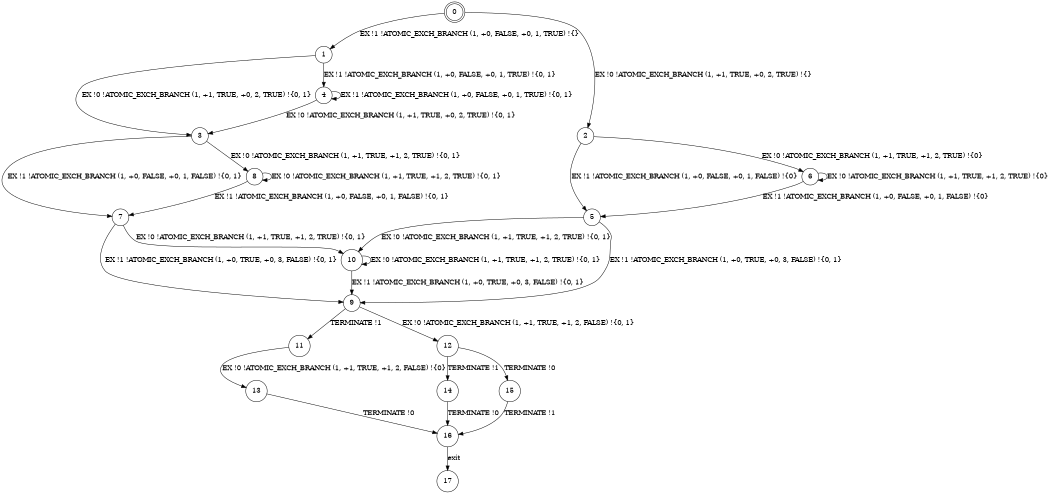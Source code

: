 digraph BCG {
size = "7, 10.5";
center = TRUE;
node [shape = circle];
0 [peripheries = 2];
0 -> 1 [label = "EX !1 !ATOMIC_EXCH_BRANCH (1, +0, FALSE, +0, 1, TRUE) !{}"];
0 -> 2 [label = "EX !0 !ATOMIC_EXCH_BRANCH (1, +1, TRUE, +0, 2, TRUE) !{}"];
1 -> 3 [label = "EX !0 !ATOMIC_EXCH_BRANCH (1, +1, TRUE, +0, 2, TRUE) !{0, 1}"];
1 -> 4 [label = "EX !1 !ATOMIC_EXCH_BRANCH (1, +0, FALSE, +0, 1, TRUE) !{0, 1}"];
2 -> 5 [label = "EX !1 !ATOMIC_EXCH_BRANCH (1, +0, FALSE, +0, 1, FALSE) !{0}"];
2 -> 6 [label = "EX !0 !ATOMIC_EXCH_BRANCH (1, +1, TRUE, +1, 2, TRUE) !{0}"];
3 -> 7 [label = "EX !1 !ATOMIC_EXCH_BRANCH (1, +0, FALSE, +0, 1, FALSE) !{0, 1}"];
3 -> 8 [label = "EX !0 !ATOMIC_EXCH_BRANCH (1, +1, TRUE, +1, 2, TRUE) !{0, 1}"];
4 -> 3 [label = "EX !0 !ATOMIC_EXCH_BRANCH (1, +1, TRUE, +0, 2, TRUE) !{0, 1}"];
4 -> 4 [label = "EX !1 !ATOMIC_EXCH_BRANCH (1, +0, FALSE, +0, 1, TRUE) !{0, 1}"];
5 -> 9 [label = "EX !1 !ATOMIC_EXCH_BRANCH (1, +0, TRUE, +0, 3, FALSE) !{0, 1}"];
5 -> 10 [label = "EX !0 !ATOMIC_EXCH_BRANCH (1, +1, TRUE, +1, 2, TRUE) !{0, 1}"];
6 -> 5 [label = "EX !1 !ATOMIC_EXCH_BRANCH (1, +0, FALSE, +0, 1, FALSE) !{0}"];
6 -> 6 [label = "EX !0 !ATOMIC_EXCH_BRANCH (1, +1, TRUE, +1, 2, TRUE) !{0}"];
7 -> 9 [label = "EX !1 !ATOMIC_EXCH_BRANCH (1, +0, TRUE, +0, 3, FALSE) !{0, 1}"];
7 -> 10 [label = "EX !0 !ATOMIC_EXCH_BRANCH (1, +1, TRUE, +1, 2, TRUE) !{0, 1}"];
8 -> 7 [label = "EX !1 !ATOMIC_EXCH_BRANCH (1, +0, FALSE, +0, 1, FALSE) !{0, 1}"];
8 -> 8 [label = "EX !0 !ATOMIC_EXCH_BRANCH (1, +1, TRUE, +1, 2, TRUE) !{0, 1}"];
9 -> 11 [label = "TERMINATE !1"];
9 -> 12 [label = "EX !0 !ATOMIC_EXCH_BRANCH (1, +1, TRUE, +1, 2, FALSE) !{0, 1}"];
10 -> 9 [label = "EX !1 !ATOMIC_EXCH_BRANCH (1, +0, TRUE, +0, 3, FALSE) !{0, 1}"];
10 -> 10 [label = "EX !0 !ATOMIC_EXCH_BRANCH (1, +1, TRUE, +1, 2, TRUE) !{0, 1}"];
11 -> 13 [label = "EX !0 !ATOMIC_EXCH_BRANCH (1, +1, TRUE, +1, 2, FALSE) !{0}"];
12 -> 14 [label = "TERMINATE !1"];
12 -> 15 [label = "TERMINATE !0"];
13 -> 16 [label = "TERMINATE !0"];
14 -> 16 [label = "TERMINATE !0"];
15 -> 16 [label = "TERMINATE !1"];
16 -> 17 [label = "exit"];
}
